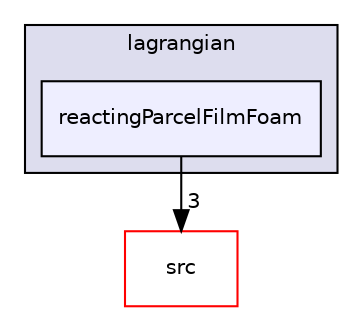 digraph "applications/solvers/lagrangian/reactingParcelFilmFoam" {
  bgcolor=transparent;
  compound=true
  node [ fontsize="10", fontname="Helvetica"];
  edge [ labelfontsize="10", labelfontname="Helvetica"];
  subgraph clusterdir_9e1aaabb0e6f6026c8abb09c4d63ec18 {
    graph [ bgcolor="#ddddee", pencolor="black", label="lagrangian" fontname="Helvetica", fontsize="10", URL="dir_9e1aaabb0e6f6026c8abb09c4d63ec18.html"]
  dir_1ccdce3dd06105cfac3cdf1037734939 [shape=box, label="reactingParcelFilmFoam", style="filled", fillcolor="#eeeeff", pencolor="black", URL="dir_1ccdce3dd06105cfac3cdf1037734939.html"];
  }
  dir_68267d1309a1af8e8297ef4c3efbcdba [shape=box label="src" color="red" URL="dir_68267d1309a1af8e8297ef4c3efbcdba.html"];
  dir_1ccdce3dd06105cfac3cdf1037734939->dir_68267d1309a1af8e8297ef4c3efbcdba [headlabel="3", labeldistance=1.5 headhref="dir_000050_000736.html"];
}
